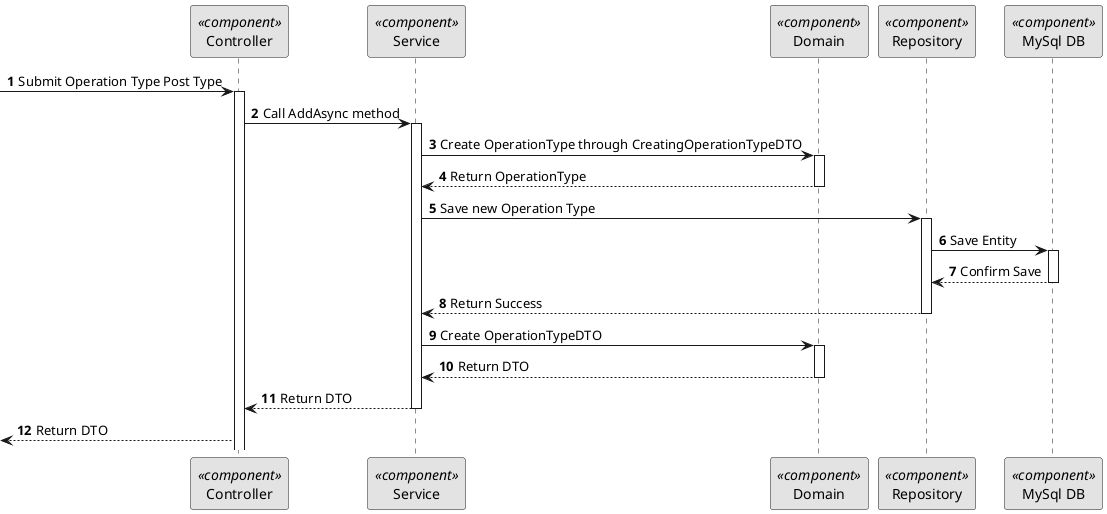 @startuml 5.1.20
skinparam monochrome true
skinparam packageStyle rectangle
skinparam shadowing false

autonumber

participant "Controller" as CTRL <<component>>
participant "Service" as SERV <<component>>
participant "Domain" as DOM <<component>>
participant "Repository" as REPO <<component>>
participant "MySql DB" as BDD <<component>>

-> CTRL: Submit Operation Type Post Type
activate CTRL

CTRL -> SERV: Call AddAsync method
activate SERV

SERV -> DOM: Create OperationType through CreatingOperationTypeDTO
activate DOM

DOM --> SERV: Return OperationType
deactivate DOM

SERV -> REPO : Save new Operation Type
activate REPO

REPO -> BDD : Save Entity
activate BDD

BDD --> REPO : Confirm Save
deactivate BDD

REPO --> SERV : Return Success
deactivate REPO

SERV -> DOM : Create OperationTypeDTO
activate DOM

DOM --> SERV : Return DTO
deactivate DOM

SERV --> CTRL : Return DTO
deactivate SERV

<-- CTRL  : Return DTO

@enduml